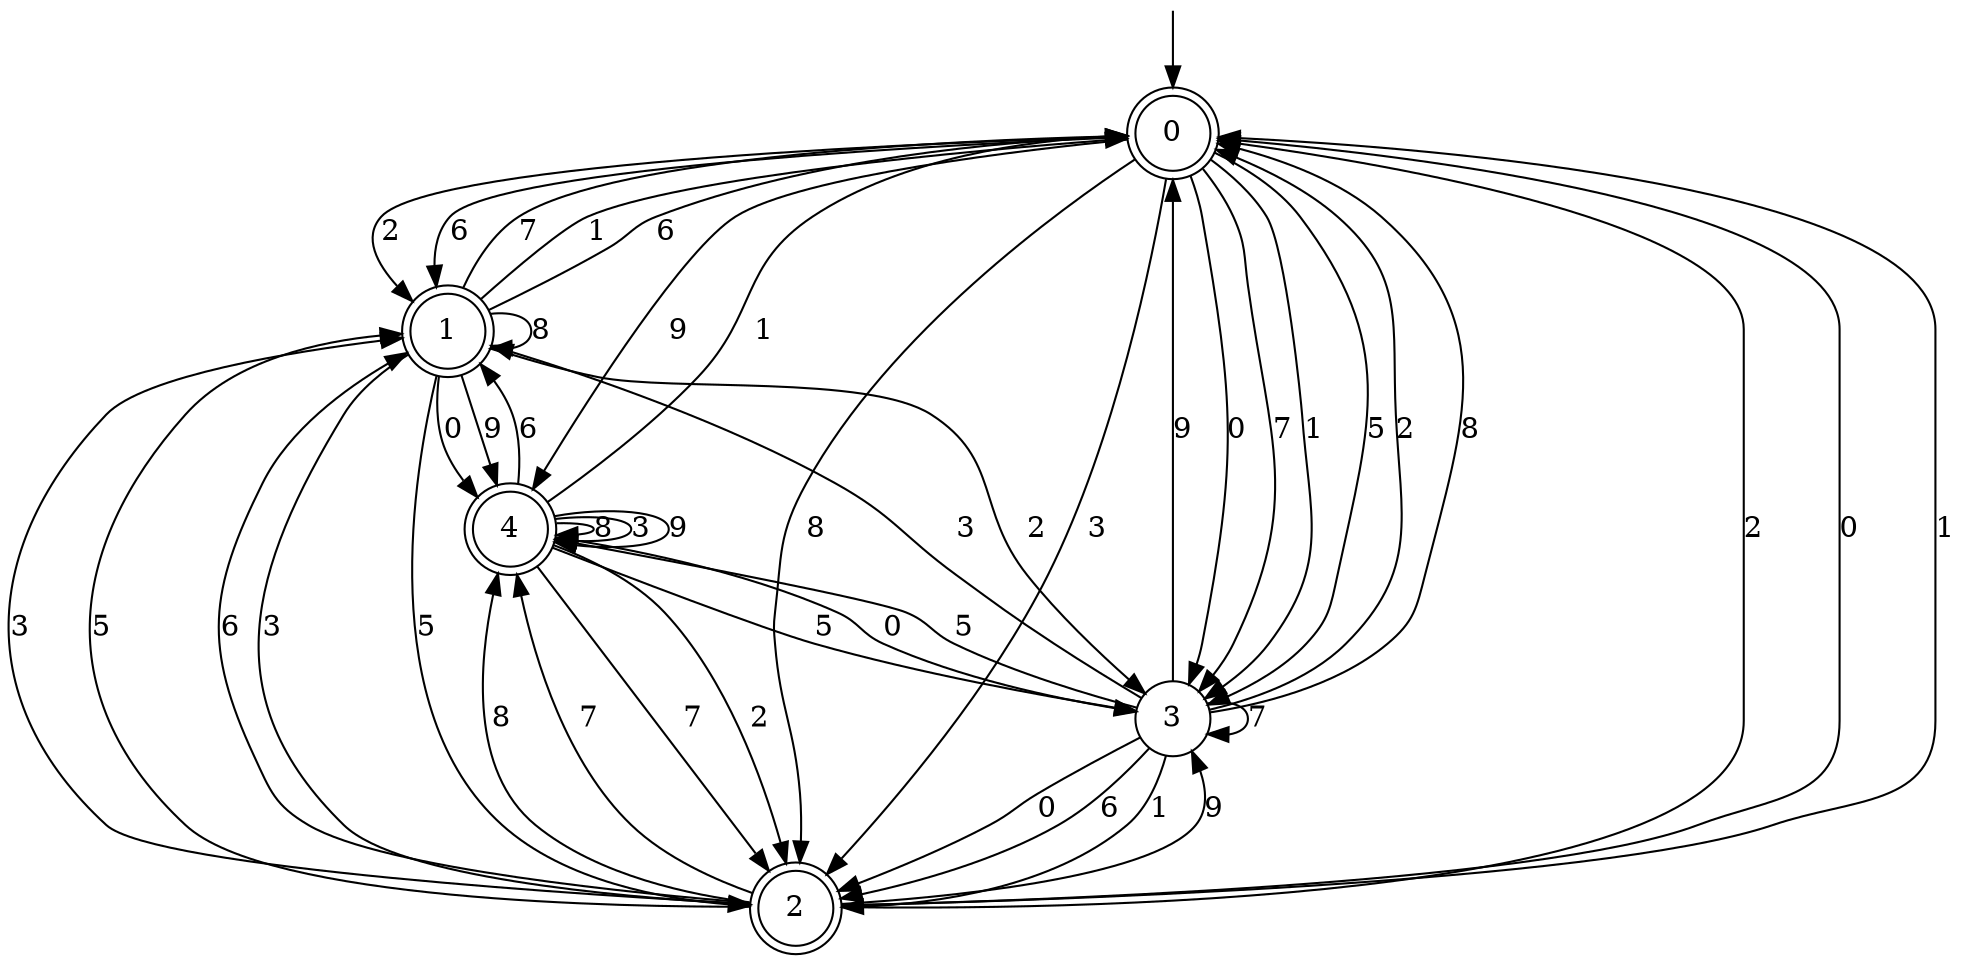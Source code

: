 digraph g {

	s0 [shape="doublecircle" label="0"];
	s1 [shape="doublecircle" label="1"];
	s2 [shape="doublecircle" label="2"];
	s3 [shape="circle" label="3"];
	s4 [shape="doublecircle" label="4"];
	s0 -> s1 [label="2"];
	s0 -> s2 [label="8"];
	s0 -> s3 [label="0"];
	s0 -> s3 [label="7"];
	s0 -> s2 [label="3"];
	s0 -> s3 [label="1"];
	s0 -> s4 [label="9"];
	s0 -> s3 [label="5"];
	s0 -> s1 [label="6"];
	s1 -> s3 [label="2"];
	s1 -> s1 [label="8"];
	s1 -> s4 [label="0"];
	s1 -> s0 [label="7"];
	s1 -> s2 [label="3"];
	s1 -> s0 [label="1"];
	s1 -> s4 [label="9"];
	s1 -> s2 [label="5"];
	s1 -> s0 [label="6"];
	s2 -> s0 [label="2"];
	s2 -> s4 [label="8"];
	s2 -> s0 [label="0"];
	s2 -> s4 [label="7"];
	s2 -> s1 [label="3"];
	s2 -> s0 [label="1"];
	s2 -> s3 [label="9"];
	s2 -> s1 [label="5"];
	s2 -> s1 [label="6"];
	s3 -> s0 [label="2"];
	s3 -> s0 [label="8"];
	s3 -> s2 [label="0"];
	s3 -> s3 [label="7"];
	s3 -> s1 [label="3"];
	s3 -> s2 [label="1"];
	s3 -> s0 [label="9"];
	s3 -> s4 [label="5"];
	s3 -> s2 [label="6"];
	s4 -> s2 [label="2"];
	s4 -> s4 [label="8"];
	s4 -> s3 [label="0"];
	s4 -> s2 [label="7"];
	s4 -> s4 [label="3"];
	s4 -> s0 [label="1"];
	s4 -> s4 [label="9"];
	s4 -> s3 [label="5"];
	s4 -> s1 [label="6"];

__start0 [label="" shape="none" width="0" height="0"];
__start0 -> s0;

}
